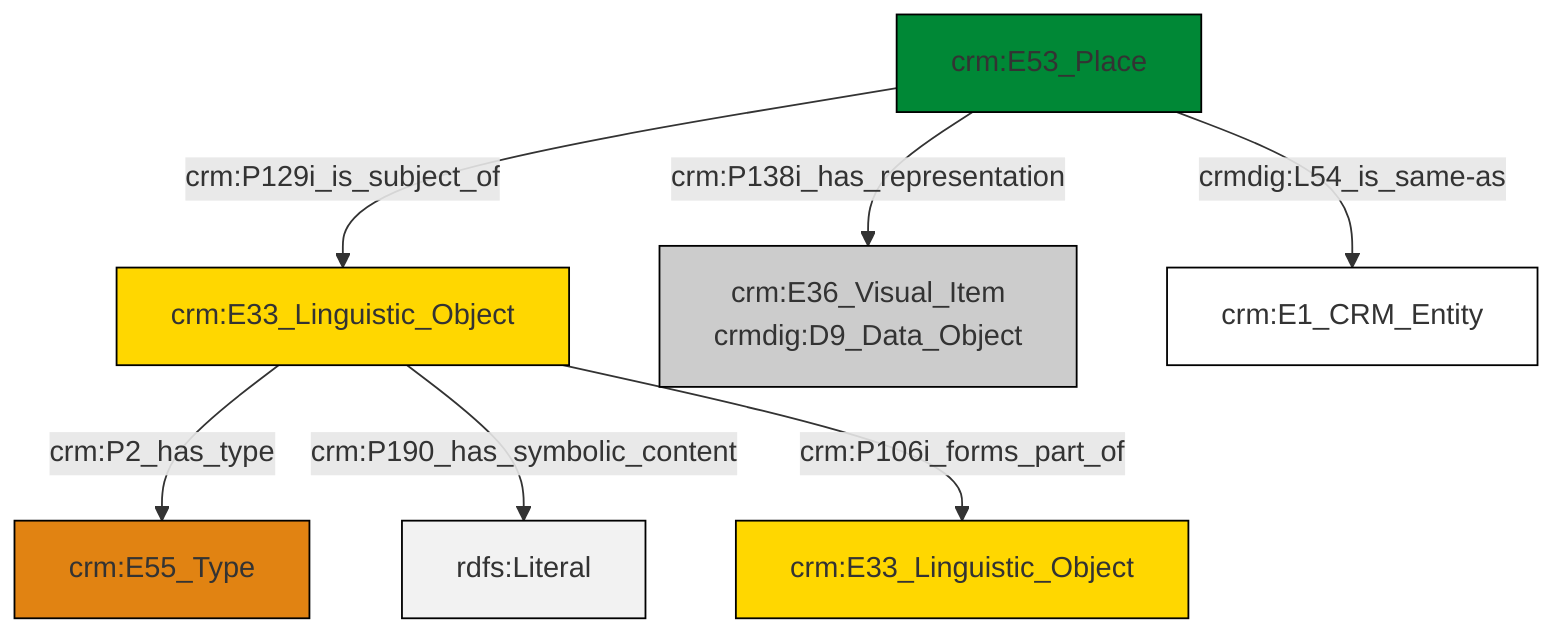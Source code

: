 graph TD
classDef Literal fill:#f2f2f2,stroke:#000000;
classDef CRM_Entity fill:#FFFFFF,stroke:#000000;
classDef Temporal_Entity fill:#00C9E6, stroke:#000000;
classDef Type fill:#E18312, stroke:#000000;
classDef Time-Span fill:#2C9C91, stroke:#000000;
classDef Appellation fill:#FFEB7F, stroke:#000000;
classDef Place fill:#008836, stroke:#000000;
classDef Persistent_Item fill:#B266B2, stroke:#000000;
classDef Conceptual_Object fill:#FFD700, stroke:#000000;
classDef Physical_Thing fill:#D2B48C, stroke:#000000;
classDef Actor fill:#f58aad, stroke:#000000;
classDef PC_Classes fill:#4ce600, stroke:#000000;
classDef Multi fill:#cccccc,stroke:#000000;

7["crm:E53_Place"]:::Place -->|crm:P138i_has_representation| 4["crm:E36_Visual_Item<br>crmdig:D9_Data_Object"]:::Multi
7["crm:E53_Place"]:::Place -->|crm:P129i_is_subject_of| 0["crm:E33_Linguistic_Object"]:::Conceptual_Object
7["crm:E53_Place"]:::Place -->|crmdig:L54_is_same-as| 10["crm:E1_CRM_Entity"]:::CRM_Entity
0["crm:E33_Linguistic_Object"]:::Conceptual_Object -->|crm:P2_has_type| 2["crm:E55_Type"]:::Type
0["crm:E33_Linguistic_Object"]:::Conceptual_Object -->|crm:P190_has_symbolic_content| 12[rdfs:Literal]:::Literal
0["crm:E33_Linguistic_Object"]:::Conceptual_Object -->|crm:P106i_forms_part_of| 8["crm:E33_Linguistic_Object"]:::Conceptual_Object